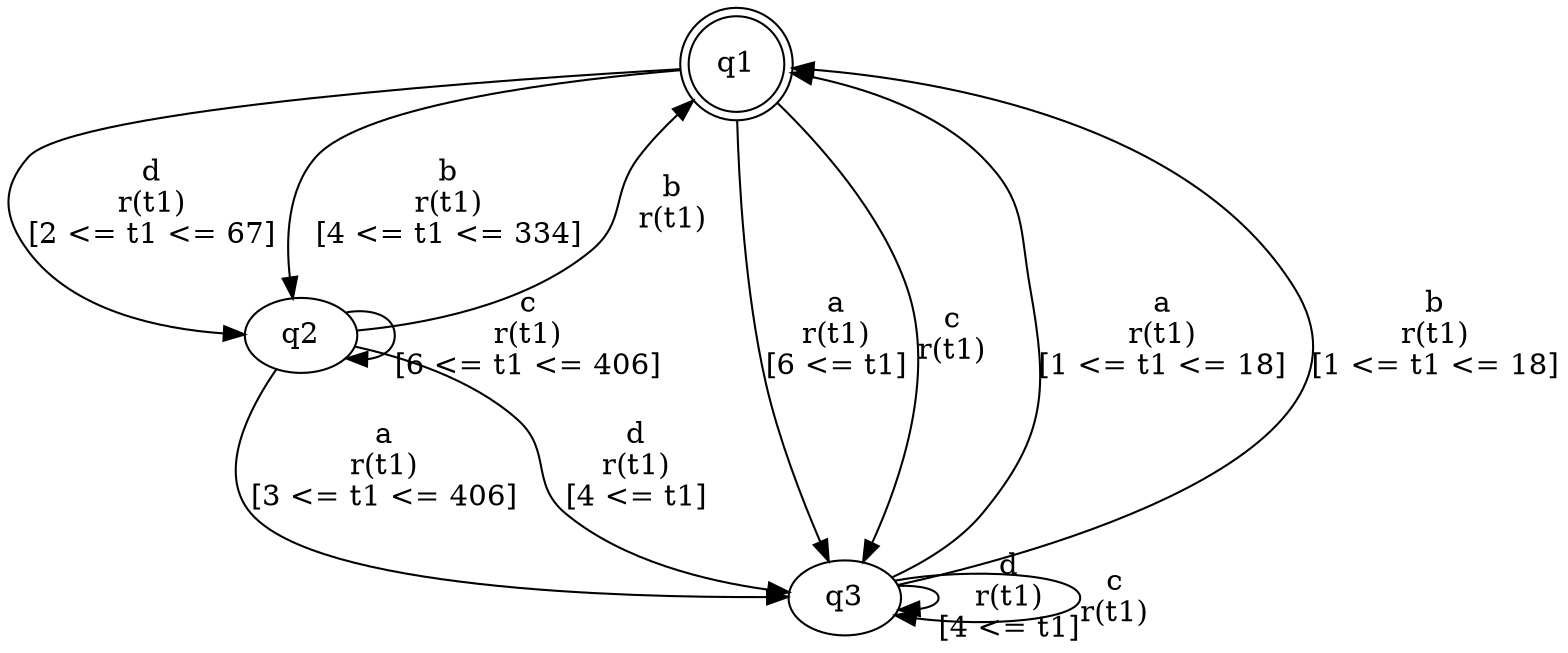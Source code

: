 digraph "tests_1/test32/solution501/solution" {
	q1[label=q1 shape=doublecircle]
	q2[label=q2]
	q3[label=q3]
	q1 -> q2[label="d\nr(t1)\n[2 <= t1 <= 67]"]
	q2 -> q1[label="b\nr(t1)\n"]
	q2 -> q2[label="c\nr(t1)\n[6 <= t1 <= 406]"]
	q2 -> q3[label="a\nr(t1)\n[3 <= t1 <= 406]"]
	q3 -> q3[label="d\nr(t1)\n[4 <= t1]"]
	q3 -> q1[label="a\nr(t1)\n[1 <= t1 <= 18]"]
	q3 -> q3[label="c\nr(t1)\n"]
	q3 -> q1[label="b\nr(t1)\n[1 <= t1 <= 18]"]
	q2 -> q3[label="d\nr(t1)\n[4 <= t1]"]
	q1 -> q2[label="b\nr(t1)\n[4 <= t1 <= 334]"]
	q1 -> q3[label="a\nr(t1)\n[6 <= t1]"]
	q1 -> q3[label="c\nr(t1)\n"]
}
